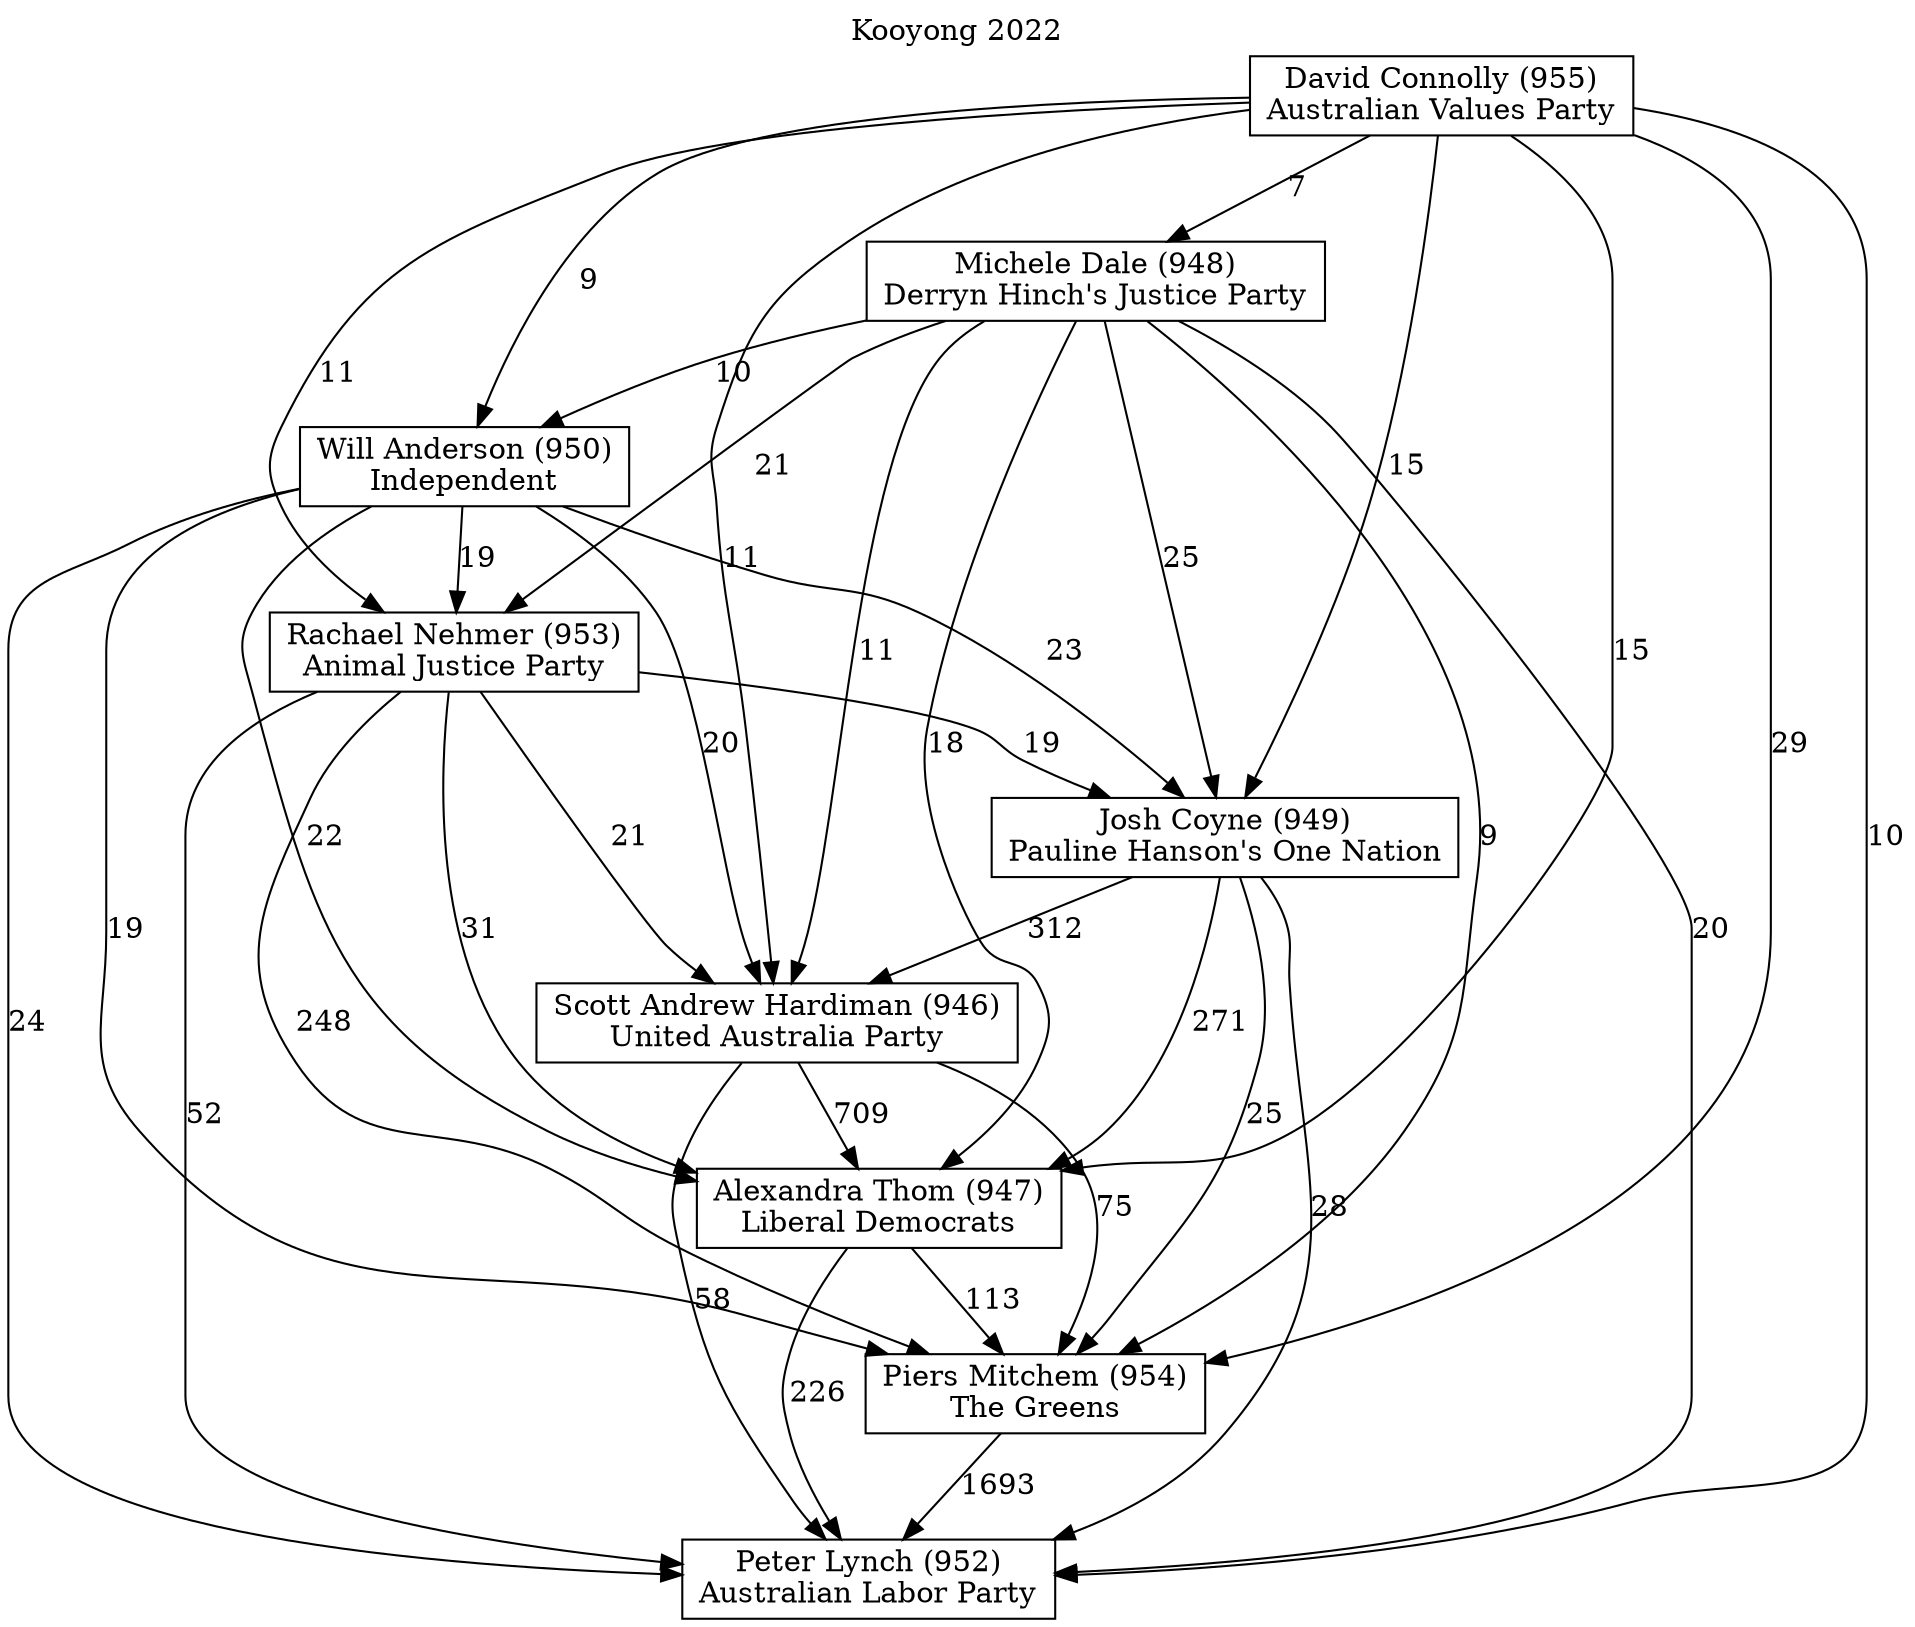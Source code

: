 // House preference flow
digraph "Peter Lynch (952)_Kooyong_2022" {
	graph [label="Kooyong 2022" labelloc=t mclimit=10]
	node [shape=box]
	"Scott Andrew Hardiman (946)" [label="Scott Andrew Hardiman (946)
United Australia Party"]
	"Piers Mitchem (954)" [label="Piers Mitchem (954)
The Greens"]
	"Peter Lynch (952)" [label="Peter Lynch (952)
Australian Labor Party"]
	"Michele Dale (948)" [label="Michele Dale (948)
Derryn Hinch's Justice Party"]
	"Rachael Nehmer (953)" [label="Rachael Nehmer (953)
Animal Justice Party"]
	"Alexandra Thom (947)" [label="Alexandra Thom (947)
Liberal Democrats"]
	"Will Anderson (950)" [label="Will Anderson (950)
Independent"]
	"Josh Coyne (949)" [label="Josh Coyne (949)
Pauline Hanson's One Nation"]
	"David Connolly (955)" [label="David Connolly (955)
Australian Values Party"]
	"Josh Coyne (949)" -> "Peter Lynch (952)" [label=28]
	"David Connolly (955)" -> "Michele Dale (948)" [label=7]
	"Alexandra Thom (947)" -> "Peter Lynch (952)" [label=226]
	"Josh Coyne (949)" -> "Scott Andrew Hardiman (946)" [label=312]
	"Alexandra Thom (947)" -> "Piers Mitchem (954)" [label=113]
	"David Connolly (955)" -> "Josh Coyne (949)" [label=15]
	"Will Anderson (950)" -> "Alexandra Thom (947)" [label=22]
	"Scott Andrew Hardiman (946)" -> "Peter Lynch (952)" [label=58]
	"Rachael Nehmer (953)" -> "Piers Mitchem (954)" [label=248]
	"David Connolly (955)" -> "Scott Andrew Hardiman (946)" [label=11]
	"Scott Andrew Hardiman (946)" -> "Alexandra Thom (947)" [label=709]
	"Michele Dale (948)" -> "Rachael Nehmer (953)" [label=21]
	"Michele Dale (948)" -> "Scott Andrew Hardiman (946)" [label=11]
	"Rachael Nehmer (953)" -> "Peter Lynch (952)" [label=52]
	"David Connolly (955)" -> "Alexandra Thom (947)" [label=15]
	"David Connolly (955)" -> "Will Anderson (950)" [label=9]
	"Rachael Nehmer (953)" -> "Josh Coyne (949)" [label=19]
	"David Connolly (955)" -> "Piers Mitchem (954)" [label=29]
	"Michele Dale (948)" -> "Josh Coyne (949)" [label=25]
	"Michele Dale (948)" -> "Peter Lynch (952)" [label=20]
	"David Connolly (955)" -> "Rachael Nehmer (953)" [label=11]
	"Will Anderson (950)" -> "Rachael Nehmer (953)" [label=19]
	"David Connolly (955)" -> "Peter Lynch (952)" [label=10]
	"Michele Dale (948)" -> "Alexandra Thom (947)" [label=18]
	"Will Anderson (950)" -> "Josh Coyne (949)" [label=23]
	"Piers Mitchem (954)" -> "Peter Lynch (952)" [label=1693]
	"Josh Coyne (949)" -> "Piers Mitchem (954)" [label=25]
	"Rachael Nehmer (953)" -> "Scott Andrew Hardiman (946)" [label=21]
	"Scott Andrew Hardiman (946)" -> "Piers Mitchem (954)" [label=75]
	"Michele Dale (948)" -> "Will Anderson (950)" [label=10]
	"Will Anderson (950)" -> "Scott Andrew Hardiman (946)" [label=20]
	"Will Anderson (950)" -> "Peter Lynch (952)" [label=24]
	"Josh Coyne (949)" -> "Alexandra Thom (947)" [label=271]
	"Michele Dale (948)" -> "Piers Mitchem (954)" [label=9]
	"Will Anderson (950)" -> "Piers Mitchem (954)" [label=19]
	"Rachael Nehmer (953)" -> "Alexandra Thom (947)" [label=31]
}
